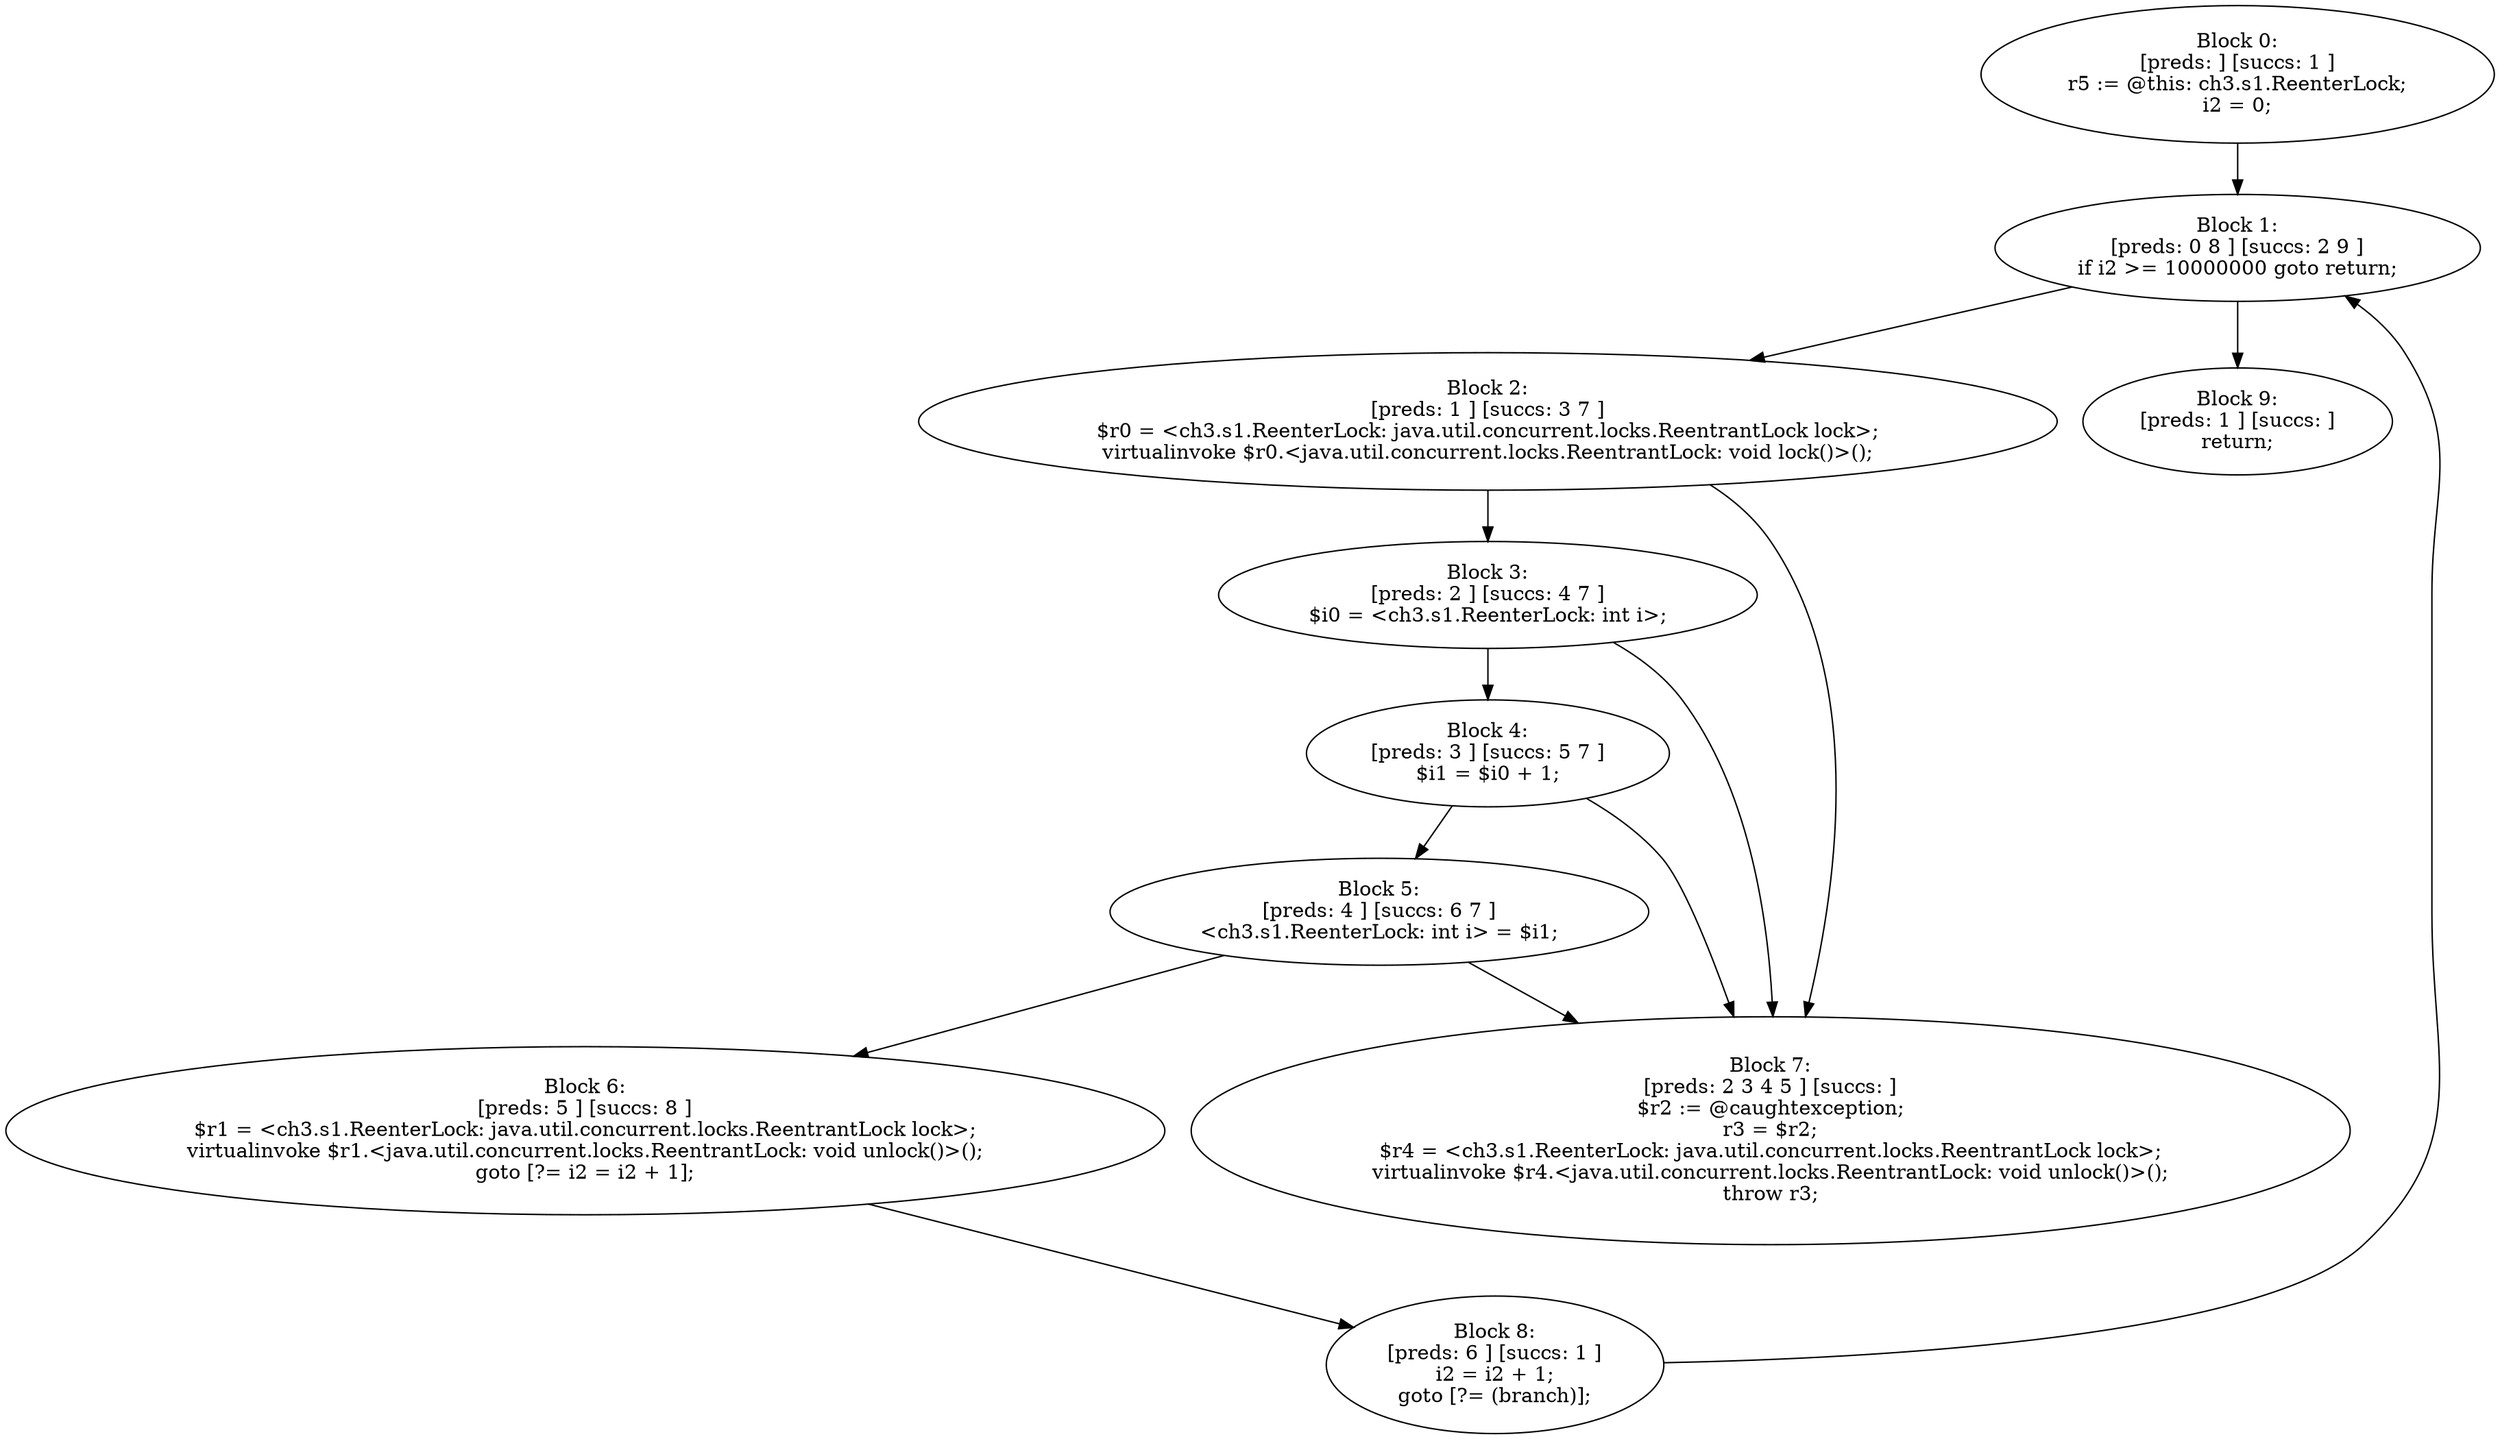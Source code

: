 digraph "unitGraph" {
    "Block 0:
[preds: ] [succs: 1 ]
r5 := @this: ch3.s1.ReenterLock;
i2 = 0;
"
    "Block 1:
[preds: 0 8 ] [succs: 2 9 ]
if i2 >= 10000000 goto return;
"
    "Block 2:
[preds: 1 ] [succs: 3 7 ]
$r0 = <ch3.s1.ReenterLock: java.util.concurrent.locks.ReentrantLock lock>;
virtualinvoke $r0.<java.util.concurrent.locks.ReentrantLock: void lock()>();
"
    "Block 3:
[preds: 2 ] [succs: 4 7 ]
$i0 = <ch3.s1.ReenterLock: int i>;
"
    "Block 4:
[preds: 3 ] [succs: 5 7 ]
$i1 = $i0 + 1;
"
    "Block 5:
[preds: 4 ] [succs: 6 7 ]
<ch3.s1.ReenterLock: int i> = $i1;
"
    "Block 6:
[preds: 5 ] [succs: 8 ]
$r1 = <ch3.s1.ReenterLock: java.util.concurrent.locks.ReentrantLock lock>;
virtualinvoke $r1.<java.util.concurrent.locks.ReentrantLock: void unlock()>();
goto [?= i2 = i2 + 1];
"
    "Block 7:
[preds: 2 3 4 5 ] [succs: ]
$r2 := @caughtexception;
r3 = $r2;
$r4 = <ch3.s1.ReenterLock: java.util.concurrent.locks.ReentrantLock lock>;
virtualinvoke $r4.<java.util.concurrent.locks.ReentrantLock: void unlock()>();
throw r3;
"
    "Block 8:
[preds: 6 ] [succs: 1 ]
i2 = i2 + 1;
goto [?= (branch)];
"
    "Block 9:
[preds: 1 ] [succs: ]
return;
"
    "Block 0:
[preds: ] [succs: 1 ]
r5 := @this: ch3.s1.ReenterLock;
i2 = 0;
"->"Block 1:
[preds: 0 8 ] [succs: 2 9 ]
if i2 >= 10000000 goto return;
";
    "Block 1:
[preds: 0 8 ] [succs: 2 9 ]
if i2 >= 10000000 goto return;
"->"Block 2:
[preds: 1 ] [succs: 3 7 ]
$r0 = <ch3.s1.ReenterLock: java.util.concurrent.locks.ReentrantLock lock>;
virtualinvoke $r0.<java.util.concurrent.locks.ReentrantLock: void lock()>();
";
    "Block 1:
[preds: 0 8 ] [succs: 2 9 ]
if i2 >= 10000000 goto return;
"->"Block 9:
[preds: 1 ] [succs: ]
return;
";
    "Block 2:
[preds: 1 ] [succs: 3 7 ]
$r0 = <ch3.s1.ReenterLock: java.util.concurrent.locks.ReentrantLock lock>;
virtualinvoke $r0.<java.util.concurrent.locks.ReentrantLock: void lock()>();
"->"Block 3:
[preds: 2 ] [succs: 4 7 ]
$i0 = <ch3.s1.ReenterLock: int i>;
";
    "Block 2:
[preds: 1 ] [succs: 3 7 ]
$r0 = <ch3.s1.ReenterLock: java.util.concurrent.locks.ReentrantLock lock>;
virtualinvoke $r0.<java.util.concurrent.locks.ReentrantLock: void lock()>();
"->"Block 7:
[preds: 2 3 4 5 ] [succs: ]
$r2 := @caughtexception;
r3 = $r2;
$r4 = <ch3.s1.ReenterLock: java.util.concurrent.locks.ReentrantLock lock>;
virtualinvoke $r4.<java.util.concurrent.locks.ReentrantLock: void unlock()>();
throw r3;
";
    "Block 3:
[preds: 2 ] [succs: 4 7 ]
$i0 = <ch3.s1.ReenterLock: int i>;
"->"Block 4:
[preds: 3 ] [succs: 5 7 ]
$i1 = $i0 + 1;
";
    "Block 3:
[preds: 2 ] [succs: 4 7 ]
$i0 = <ch3.s1.ReenterLock: int i>;
"->"Block 7:
[preds: 2 3 4 5 ] [succs: ]
$r2 := @caughtexception;
r3 = $r2;
$r4 = <ch3.s1.ReenterLock: java.util.concurrent.locks.ReentrantLock lock>;
virtualinvoke $r4.<java.util.concurrent.locks.ReentrantLock: void unlock()>();
throw r3;
";
    "Block 4:
[preds: 3 ] [succs: 5 7 ]
$i1 = $i0 + 1;
"->"Block 5:
[preds: 4 ] [succs: 6 7 ]
<ch3.s1.ReenterLock: int i> = $i1;
";
    "Block 4:
[preds: 3 ] [succs: 5 7 ]
$i1 = $i0 + 1;
"->"Block 7:
[preds: 2 3 4 5 ] [succs: ]
$r2 := @caughtexception;
r3 = $r2;
$r4 = <ch3.s1.ReenterLock: java.util.concurrent.locks.ReentrantLock lock>;
virtualinvoke $r4.<java.util.concurrent.locks.ReentrantLock: void unlock()>();
throw r3;
";
    "Block 5:
[preds: 4 ] [succs: 6 7 ]
<ch3.s1.ReenterLock: int i> = $i1;
"->"Block 6:
[preds: 5 ] [succs: 8 ]
$r1 = <ch3.s1.ReenterLock: java.util.concurrent.locks.ReentrantLock lock>;
virtualinvoke $r1.<java.util.concurrent.locks.ReentrantLock: void unlock()>();
goto [?= i2 = i2 + 1];
";
    "Block 5:
[preds: 4 ] [succs: 6 7 ]
<ch3.s1.ReenterLock: int i> = $i1;
"->"Block 7:
[preds: 2 3 4 5 ] [succs: ]
$r2 := @caughtexception;
r3 = $r2;
$r4 = <ch3.s1.ReenterLock: java.util.concurrent.locks.ReentrantLock lock>;
virtualinvoke $r4.<java.util.concurrent.locks.ReentrantLock: void unlock()>();
throw r3;
";
    "Block 6:
[preds: 5 ] [succs: 8 ]
$r1 = <ch3.s1.ReenterLock: java.util.concurrent.locks.ReentrantLock lock>;
virtualinvoke $r1.<java.util.concurrent.locks.ReentrantLock: void unlock()>();
goto [?= i2 = i2 + 1];
"->"Block 8:
[preds: 6 ] [succs: 1 ]
i2 = i2 + 1;
goto [?= (branch)];
";
    "Block 8:
[preds: 6 ] [succs: 1 ]
i2 = i2 + 1;
goto [?= (branch)];
"->"Block 1:
[preds: 0 8 ] [succs: 2 9 ]
if i2 >= 10000000 goto return;
";
}
